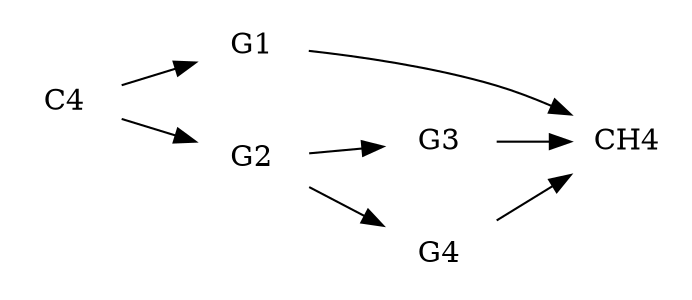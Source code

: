 digraph G {
  rankdir=LR
  node [shape=none]
  C4 -> {G1; G2}
  G2 -> {G3; G4}
  {G1; G3; G4} -> CH4
}
